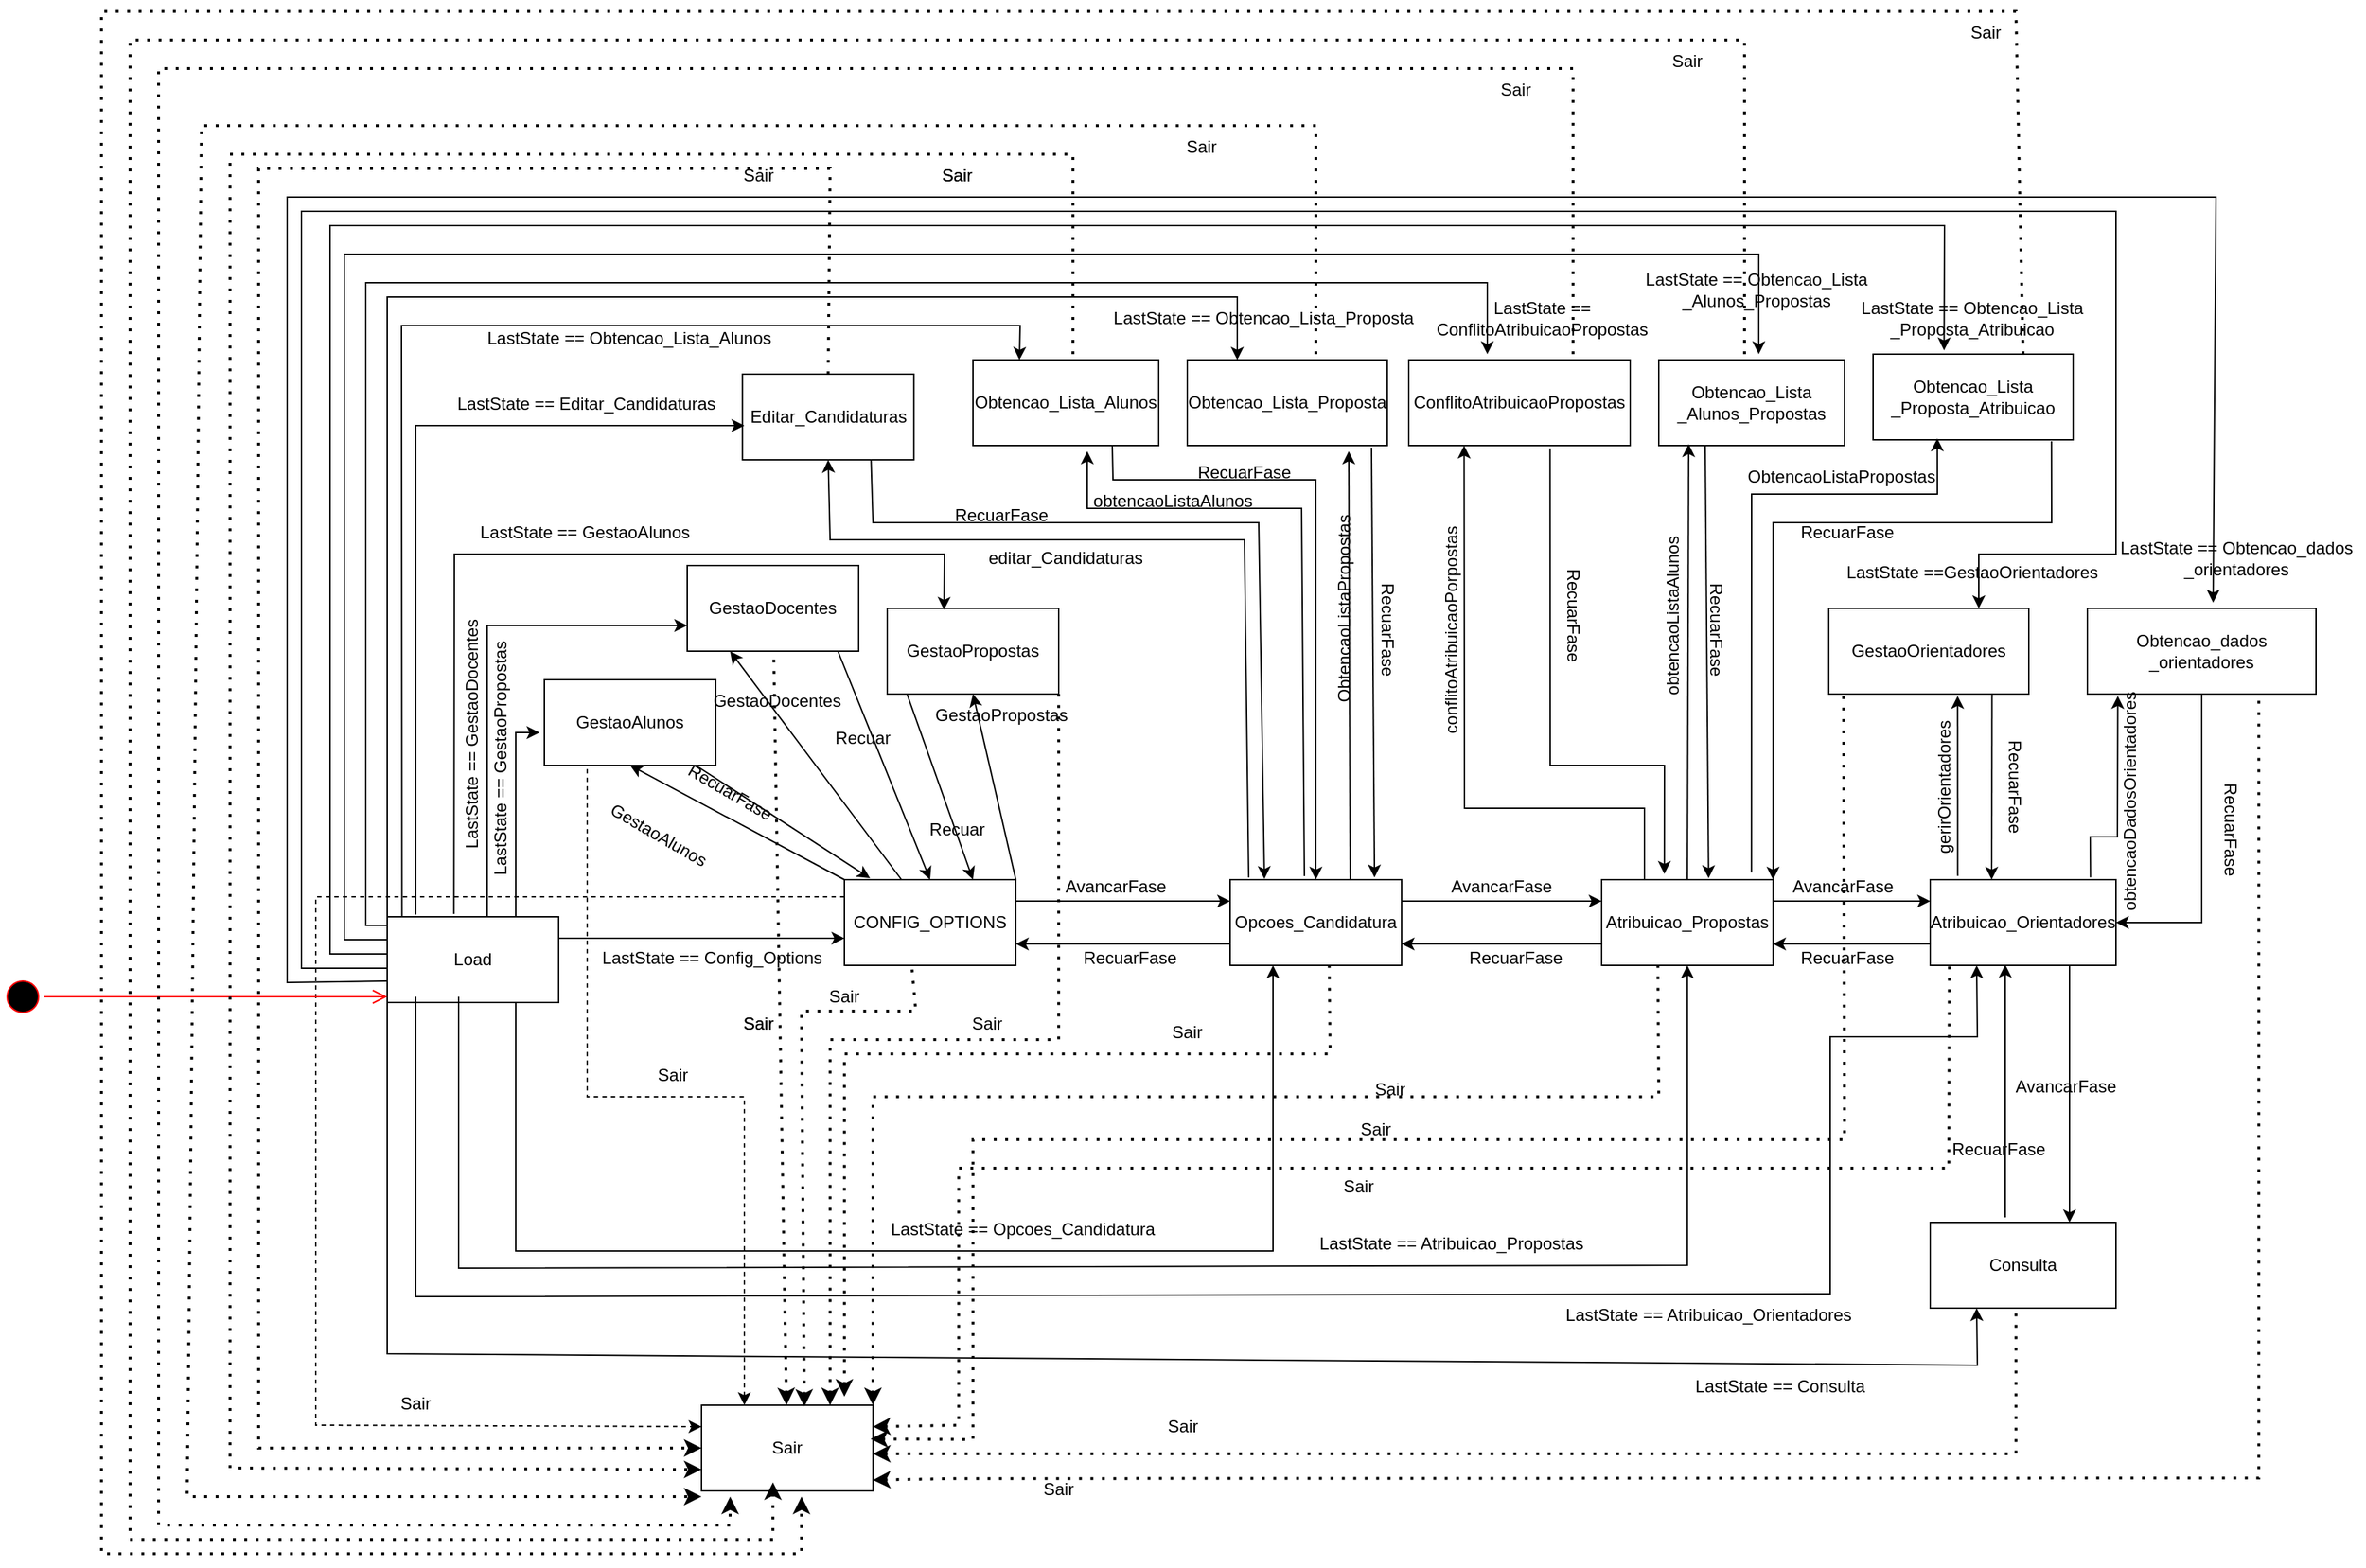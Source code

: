 <mxfile version="17.4.5" type="device"><diagram id="H7d5fkS7eLQLx4PrEdNN" name="Page-1"><mxGraphModel dx="1426" dy="1928" grid="1" gridSize="10" guides="1" tooltips="1" connect="1" arrows="1" fold="1" page="1" pageScale="1" pageWidth="1654" pageHeight="1169" math="0" shadow="0"><root><mxCell id="0"/><mxCell id="1" parent="0"/><mxCell id="8FzRsT2WCrdrNojpv-40-1" value="Load" style="rounded=0;whiteSpace=wrap;html=1;" parent="1" vertex="1"><mxGeometry x="270" y="564" width="120" height="60" as="geometry"/></mxCell><mxCell id="8FzRsT2WCrdrNojpv-40-2" value="CONFIG_OPTIONS" style="rounded=0;whiteSpace=wrap;html=1;" parent="1" vertex="1"><mxGeometry x="590" y="538" width="120" height="60" as="geometry"/></mxCell><mxCell id="8FzRsT2WCrdrNojpv-40-3" value="GestaoAlunos" style="rounded=0;whiteSpace=wrap;html=1;" parent="1" vertex="1"><mxGeometry x="380" y="398" width="120" height="60" as="geometry"/></mxCell><mxCell id="8FzRsT2WCrdrNojpv-40-4" value="GestaoDocentes" style="rounded=0;whiteSpace=wrap;html=1;" parent="1" vertex="1"><mxGeometry x="480" y="318" width="120" height="60" as="geometry"/></mxCell><mxCell id="8FzRsT2WCrdrNojpv-40-5" value="GestaoPropostas" style="rounded=0;whiteSpace=wrap;html=1;" parent="1" vertex="1"><mxGeometry x="620" y="348" width="120" height="60" as="geometry"/></mxCell><mxCell id="8FzRsT2WCrdrNojpv-40-6" value="" style="endArrow=classic;html=1;rounded=0;entryX=0.5;entryY=1;entryDx=0;entryDy=0;exitX=0;exitY=0;exitDx=0;exitDy=0;" parent="1" source="8FzRsT2WCrdrNojpv-40-2" target="8FzRsT2WCrdrNojpv-40-3" edge="1"><mxGeometry width="50" height="50" relative="1" as="geometry"><mxPoint x="770" y="508" as="sourcePoint"/><mxPoint x="820" y="458" as="targetPoint"/></mxGeometry></mxCell><mxCell id="8FzRsT2WCrdrNojpv-40-7" value="" style="endArrow=classic;html=1;rounded=0;exitX=0.333;exitY=0;exitDx=0;exitDy=0;entryX=0.25;entryY=1;entryDx=0;entryDy=0;exitPerimeter=0;" parent="1" source="8FzRsT2WCrdrNojpv-40-2" target="8FzRsT2WCrdrNojpv-40-4" edge="1"><mxGeometry width="50" height="50" relative="1" as="geometry"><mxPoint x="600" y="528" as="sourcePoint"/><mxPoint x="460" y="428" as="targetPoint"/></mxGeometry></mxCell><mxCell id="8FzRsT2WCrdrNojpv-40-8" value="" style="endArrow=classic;html=1;rounded=0;exitX=1;exitY=0;exitDx=0;exitDy=0;entryX=0.5;entryY=1;entryDx=0;entryDy=0;" parent="1" source="8FzRsT2WCrdrNojpv-40-2" target="8FzRsT2WCrdrNojpv-40-5" edge="1"><mxGeometry width="50" height="50" relative="1" as="geometry"><mxPoint x="639.96" y="528" as="sourcePoint"/><mxPoint x="640" y="428" as="targetPoint"/></mxGeometry></mxCell><mxCell id="8FzRsT2WCrdrNojpv-40-9" value="" style="endArrow=classic;html=1;rounded=0;entryX=0.75;entryY=0;entryDx=0;entryDy=0;exitX=0.117;exitY=1.008;exitDx=0;exitDy=0;exitPerimeter=0;" parent="1" source="8FzRsT2WCrdrNojpv-40-5" target="8FzRsT2WCrdrNojpv-40-2" edge="1"><mxGeometry width="50" height="50" relative="1" as="geometry"><mxPoint x="770" y="508" as="sourcePoint"/><mxPoint x="820" y="458" as="targetPoint"/></mxGeometry></mxCell><mxCell id="8FzRsT2WCrdrNojpv-40-10" value="" style="endArrow=classic;html=1;rounded=0;entryX=0.5;entryY=0;entryDx=0;entryDy=0;exitX=0.879;exitY=1;exitDx=0;exitDy=0;exitPerimeter=0;startArrow=none;" parent="1" source="8FzRsT2WCrdrNojpv-40-4" target="8FzRsT2WCrdrNojpv-40-2" edge="1"><mxGeometry width="50" height="50" relative="1" as="geometry"><mxPoint x="760" y="428" as="sourcePoint"/><mxPoint x="690" y="528" as="targetPoint"/></mxGeometry></mxCell><mxCell id="8FzRsT2WCrdrNojpv-40-11" value="" style="endArrow=classic;html=1;rounded=0;entryX=0.15;entryY=-0.017;entryDx=0;entryDy=0;exitX=0.883;exitY=1;exitDx=0;exitDy=0;exitPerimeter=0;entryPerimeter=0;" parent="1" source="8FzRsT2WCrdrNojpv-40-3" target="8FzRsT2WCrdrNojpv-40-2" edge="1"><mxGeometry width="50" height="50" relative="1" as="geometry"><mxPoint x="770" y="438" as="sourcePoint"/><mxPoint x="700" y="538" as="targetPoint"/></mxGeometry></mxCell><mxCell id="8FzRsT2WCrdrNojpv-40-12" value="GestaoAlunos" style="text;html=1;strokeColor=none;fillColor=none;align=center;verticalAlign=middle;whiteSpace=wrap;rounded=0;rotation=30;" parent="1" vertex="1"><mxGeometry x="430" y="492" width="60" height="30" as="geometry"/></mxCell><mxCell id="8FzRsT2WCrdrNojpv-40-13" value="RecuarFase" style="text;html=1;strokeColor=none;fillColor=none;align=center;verticalAlign=middle;whiteSpace=wrap;rounded=0;rotation=30;" parent="1" vertex="1"><mxGeometry x="480" y="462" width="60" height="30" as="geometry"/></mxCell><mxCell id="8FzRsT2WCrdrNojpv-40-16" value="Recuar" style="text;html=1;strokeColor=none;fillColor=none;align=center;verticalAlign=middle;whiteSpace=wrap;rounded=0;rotation=0;" parent="1" vertex="1"><mxGeometry x="638.66" y="488" width="60" height="30" as="geometry"/></mxCell><mxCell id="8FzRsT2WCrdrNojpv-40-17" value="GestaoDocentes" style="text;html=1;strokeColor=none;fillColor=none;align=center;verticalAlign=middle;whiteSpace=wrap;rounded=0;rotation=0;" parent="1" vertex="1"><mxGeometry x="512.66" y="398" width="60" height="30" as="geometry"/></mxCell><mxCell id="8FzRsT2WCrdrNojpv-40-19" value="GestaoPropostas" style="text;html=1;strokeColor=none;fillColor=none;align=center;verticalAlign=middle;whiteSpace=wrap;rounded=0;rotation=0;" parent="1" vertex="1"><mxGeometry x="670" y="408" width="60" height="30" as="geometry"/></mxCell><mxCell id="8FzRsT2WCrdrNojpv-40-20" value="" style="endArrow=classic;html=1;rounded=0;exitX=1;exitY=0.25;exitDx=0;exitDy=0;" parent="1" source="8FzRsT2WCrdrNojpv-40-1" edge="1"><mxGeometry width="50" height="50" relative="1" as="geometry"><mxPoint x="670" y="658" as="sourcePoint"/><mxPoint x="590" y="579" as="targetPoint"/></mxGeometry></mxCell><mxCell id="8FzRsT2WCrdrNojpv-40-21" value="LastState == Config_Options" style="text;html=1;strokeColor=none;fillColor=none;align=center;verticalAlign=middle;whiteSpace=wrap;rounded=0;rotation=0;" parent="1" vertex="1"><mxGeometry x="419.33" y="578" width="157.32" height="30" as="geometry"/></mxCell><mxCell id="8FzRsT2WCrdrNojpv-40-23" value="Opcoes_Candidatura" style="rounded=0;whiteSpace=wrap;html=1;" parent="1" vertex="1"><mxGeometry x="860" y="538" width="120" height="60" as="geometry"/></mxCell><mxCell id="8FzRsT2WCrdrNojpv-40-24" value="Sair" style="rounded=0;whiteSpace=wrap;html=1;" parent="1" vertex="1"><mxGeometry x="490" y="906" width="120" height="60" as="geometry"/></mxCell><mxCell id="8FzRsT2WCrdrNojpv-40-25" value="" style="endArrow=classic;html=1;rounded=0;entryX=0;entryY=0.25;entryDx=0;entryDy=0;dashed=1;" parent="1" target="8FzRsT2WCrdrNojpv-40-24" edge="1"><mxGeometry width="50" height="50" relative="1" as="geometry"><mxPoint x="590" y="550" as="sourcePoint"/><mxPoint x="670" y="588" as="targetPoint"/><Array as="points"><mxPoint x="220" y="550"/><mxPoint x="220" y="920"/></Array></mxGeometry></mxCell><mxCell id="8FzRsT2WCrdrNojpv-40-26" value="Sair" style="text;html=1;strokeColor=none;fillColor=none;align=center;verticalAlign=middle;whiteSpace=wrap;rounded=0;" parent="1" vertex="1"><mxGeometry x="260.0" y="890" width="60" height="30" as="geometry"/></mxCell><mxCell id="8FzRsT2WCrdrNojpv-40-28" value="" style="endArrow=classic;html=1;rounded=0;entryX=0;entryY=0.25;entryDx=0;entryDy=0;exitX=1;exitY=0.25;exitDx=0;exitDy=0;" parent="1" source="8FzRsT2WCrdrNojpv-40-2" target="8FzRsT2WCrdrNojpv-40-23" edge="1"><mxGeometry width="50" height="50" relative="1" as="geometry"><mxPoint x="620" y="638" as="sourcePoint"/><mxPoint x="670" y="588" as="targetPoint"/></mxGeometry></mxCell><mxCell id="8FzRsT2WCrdrNojpv-40-29" value="" style="endArrow=classic;html=1;rounded=0;entryX=1;entryY=0.75;entryDx=0;entryDy=0;exitX=0;exitY=0.75;exitDx=0;exitDy=0;" parent="1" source="8FzRsT2WCrdrNojpv-40-23" target="8FzRsT2WCrdrNojpv-40-2" edge="1"><mxGeometry width="50" height="50" relative="1" as="geometry"><mxPoint x="620" y="638" as="sourcePoint"/><mxPoint x="670" y="588" as="targetPoint"/></mxGeometry></mxCell><mxCell id="8FzRsT2WCrdrNojpv-40-30" value="AvancarFase" style="text;html=1;strokeColor=none;fillColor=none;align=center;verticalAlign=middle;whiteSpace=wrap;rounded=0;" parent="1" vertex="1"><mxGeometry x="750" y="528" width="60" height="30" as="geometry"/></mxCell><mxCell id="8FzRsT2WCrdrNojpv-40-31" value="RecuarFase" style="text;html=1;strokeColor=none;fillColor=none;align=center;verticalAlign=middle;whiteSpace=wrap;rounded=0;" parent="1" vertex="1"><mxGeometry x="760" y="578" width="60" height="30" as="geometry"/></mxCell><mxCell id="8FzRsT2WCrdrNojpv-40-32" value="Atribuicao_Propostas" style="rounded=0;whiteSpace=wrap;html=1;" parent="1" vertex="1"><mxGeometry x="1120" y="538" width="120" height="60" as="geometry"/></mxCell><mxCell id="8FzRsT2WCrdrNojpv-40-33" value="" style="endArrow=classic;html=1;rounded=0;entryX=0;entryY=0.25;entryDx=0;entryDy=0;exitX=1;exitY=0.25;exitDx=0;exitDy=0;" parent="1" target="8FzRsT2WCrdrNojpv-40-32" edge="1"><mxGeometry width="50" height="50" relative="1" as="geometry"><mxPoint x="980" y="553" as="sourcePoint"/><mxPoint x="1130" y="553" as="targetPoint"/></mxGeometry></mxCell><mxCell id="8FzRsT2WCrdrNojpv-40-34" value="" style="endArrow=classic;html=1;rounded=0;entryX=1;entryY=0.75;entryDx=0;entryDy=0;" parent="1" edge="1"><mxGeometry width="50" height="50" relative="1" as="geometry"><mxPoint x="1120" y="583" as="sourcePoint"/><mxPoint x="980" y="583" as="targetPoint"/></mxGeometry></mxCell><mxCell id="8FzRsT2WCrdrNojpv-40-35" value="AvancarFase" style="text;html=1;strokeColor=none;fillColor=none;align=center;verticalAlign=middle;whiteSpace=wrap;rounded=0;" parent="1" vertex="1"><mxGeometry x="1020" y="528" width="60" height="30" as="geometry"/></mxCell><mxCell id="8FzRsT2WCrdrNojpv-40-36" value="RecuarFase" style="text;html=1;strokeColor=none;fillColor=none;align=center;verticalAlign=middle;whiteSpace=wrap;rounded=0;" parent="1" vertex="1"><mxGeometry x="1030" y="578" width="60" height="30" as="geometry"/></mxCell><mxCell id="8FzRsT2WCrdrNojpv-40-37" value="Atribuicao_Orientadores" style="rounded=0;whiteSpace=wrap;html=1;" parent="1" vertex="1"><mxGeometry x="1350" y="538" width="130" height="60" as="geometry"/></mxCell><mxCell id="8FzRsT2WCrdrNojpv-40-38" value="" style="endArrow=classic;html=1;rounded=0;exitX=1;exitY=0.25;exitDx=0;exitDy=0;" parent="1" edge="1"><mxGeometry width="50" height="50" relative="1" as="geometry"><mxPoint x="1240" y="553" as="sourcePoint"/><mxPoint x="1350" y="553" as="targetPoint"/></mxGeometry></mxCell><mxCell id="8FzRsT2WCrdrNojpv-40-39" value="" style="endArrow=classic;html=1;rounded=0;entryX=1;entryY=0.75;entryDx=0;entryDy=0;" parent="1" edge="1"><mxGeometry width="50" height="50" relative="1" as="geometry"><mxPoint x="1350" y="583" as="sourcePoint"/><mxPoint x="1240" y="583" as="targetPoint"/></mxGeometry></mxCell><mxCell id="8FzRsT2WCrdrNojpv-40-40" value="AvancarFase" style="text;html=1;strokeColor=none;fillColor=none;align=center;verticalAlign=middle;whiteSpace=wrap;rounded=0;" parent="1" vertex="1"><mxGeometry x="1259" y="528" width="60" height="30" as="geometry"/></mxCell><mxCell id="8FzRsT2WCrdrNojpv-40-41" value="RecuarFase" style="text;html=1;strokeColor=none;fillColor=none;align=center;verticalAlign=middle;whiteSpace=wrap;rounded=0;" parent="1" vertex="1"><mxGeometry x="1262" y="578" width="60" height="30" as="geometry"/></mxCell><mxCell id="8FzRsT2WCrdrNojpv-40-42" value="Consulta" style="rounded=0;whiteSpace=wrap;html=1;" parent="1" vertex="1"><mxGeometry x="1350" y="778" width="130" height="60" as="geometry"/></mxCell><mxCell id="8FzRsT2WCrdrNojpv-40-43" value="" style="endArrow=classic;html=1;rounded=0;exitX=0.404;exitY=-0.058;exitDx=0;exitDy=0;entryX=0.404;entryY=0.992;entryDx=0;entryDy=0;entryPerimeter=0;exitPerimeter=0;" parent="1" source="8FzRsT2WCrdrNojpv-40-42" target="8FzRsT2WCrdrNojpv-40-37" edge="1"><mxGeometry width="50" height="50" relative="1" as="geometry"><mxPoint x="1350" y="648" as="sourcePoint"/><mxPoint x="1460" y="648" as="targetPoint"/></mxGeometry></mxCell><mxCell id="8FzRsT2WCrdrNojpv-40-44" value="" style="endArrow=classic;html=1;rounded=0;entryX=0.75;entryY=0;entryDx=0;entryDy=0;exitX=0.75;exitY=1;exitDx=0;exitDy=0;" parent="1" source="8FzRsT2WCrdrNojpv-40-37" target="8FzRsT2WCrdrNojpv-40-42" edge="1"><mxGeometry width="50" height="50" relative="1" as="geometry"><mxPoint x="1470" y="648" as="sourcePoint"/><mxPoint x="1360" y="648" as="targetPoint"/></mxGeometry></mxCell><mxCell id="8FzRsT2WCrdrNojpv-40-45" value="AvancarFase" style="text;html=1;strokeColor=none;fillColor=none;align=center;verticalAlign=middle;whiteSpace=wrap;rounded=0;" parent="1" vertex="1"><mxGeometry x="1415" y="668" width="60" height="30" as="geometry"/></mxCell><mxCell id="8FzRsT2WCrdrNojpv-40-46" value="RecuarFase" style="text;html=1;strokeColor=none;fillColor=none;align=center;verticalAlign=middle;whiteSpace=wrap;rounded=0;" parent="1" vertex="1"><mxGeometry x="1368" y="712" width="60" height="30" as="geometry"/></mxCell><mxCell id="8FzRsT2WCrdrNojpv-40-48" value="" style="endArrow=classic;html=1;rounded=0;entryX=0.25;entryY=1;entryDx=0;entryDy=0;exitX=0.75;exitY=1;exitDx=0;exitDy=0;" parent="1" source="8FzRsT2WCrdrNojpv-40-1" target="8FzRsT2WCrdrNojpv-40-23" edge="1"><mxGeometry width="50" height="50" relative="1" as="geometry"><mxPoint x="470" y="708" as="sourcePoint"/><mxPoint x="850" y="608" as="targetPoint"/><Array as="points"><mxPoint x="360" y="798"/><mxPoint x="890" y="798"/></Array></mxGeometry></mxCell><mxCell id="8FzRsT2WCrdrNojpv-40-49" value="" style="endArrow=classic;html=1;rounded=0;entryX=0.5;entryY=1;entryDx=0;entryDy=0;" parent="1" target="8FzRsT2WCrdrNojpv-40-32" edge="1"><mxGeometry width="50" height="50" relative="1" as="geometry"><mxPoint x="320" y="620" as="sourcePoint"/><mxPoint x="900" y="608" as="targetPoint"/><Array as="points"><mxPoint x="320" y="810"/><mxPoint x="1180" y="808"/></Array></mxGeometry></mxCell><mxCell id="8FzRsT2WCrdrNojpv-40-50" value="" style="endArrow=classic;html=1;rounded=0;entryX=0.25;entryY=1;entryDx=0;entryDy=0;" parent="1" target="8FzRsT2WCrdrNojpv-40-37" edge="1"><mxGeometry width="50" height="50" relative="1" as="geometry"><mxPoint x="290" y="620" as="sourcePoint"/><mxPoint x="1165.48" y="598" as="targetPoint"/><Array as="points"><mxPoint x="290" y="830"/><mxPoint x="1280" y="828"/><mxPoint x="1280" y="648"/><mxPoint x="1383" y="648"/></Array></mxGeometry></mxCell><mxCell id="8FzRsT2WCrdrNojpv-40-51" value="" style="endArrow=classic;html=1;rounded=0;exitX=0;exitY=1;exitDx=0;exitDy=0;entryX=0.25;entryY=1;entryDx=0;entryDy=0;" parent="1" source="8FzRsT2WCrdrNojpv-40-1" target="8FzRsT2WCrdrNojpv-40-42" edge="1"><mxGeometry width="50" height="50" relative="1" as="geometry"><mxPoint x="421.34" y="709.98" as="sourcePoint"/><mxPoint x="1146.82" y="598" as="targetPoint"/><Array as="points"><mxPoint x="270" y="870"/><mxPoint x="1383" y="878"/></Array></mxGeometry></mxCell><mxCell id="8FzRsT2WCrdrNojpv-40-52" value="LastState == Opcoes_Candidatura" style="text;html=1;strokeColor=none;fillColor=none;align=center;verticalAlign=middle;whiteSpace=wrap;rounded=0;" parent="1" vertex="1"><mxGeometry x="620" y="768" width="190" height="30" as="geometry"/></mxCell><mxCell id="8FzRsT2WCrdrNojpv-40-53" value="LastState == Atribuicao_Propostas" style="text;html=1;strokeColor=none;fillColor=none;align=center;verticalAlign=middle;whiteSpace=wrap;rounded=0;" parent="1" vertex="1"><mxGeometry x="920" y="778" width="190" height="30" as="geometry"/></mxCell><mxCell id="8FzRsT2WCrdrNojpv-40-54" value="LastState == Atribuicao_Orientadores" style="text;html=1;strokeColor=none;fillColor=none;align=center;verticalAlign=middle;whiteSpace=wrap;rounded=0;" parent="1" vertex="1"><mxGeometry x="1090" y="828" width="210" height="30" as="geometry"/></mxCell><mxCell id="8FzRsT2WCrdrNojpv-40-55" value="LastState == Consulta" style="text;html=1;strokeColor=none;fillColor=none;align=center;verticalAlign=middle;whiteSpace=wrap;rounded=0;" parent="1" vertex="1"><mxGeometry x="1140" y="878" width="210" height="30" as="geometry"/></mxCell><mxCell id="8FzRsT2WCrdrNojpv-40-14" value="Recuar" style="text;html=1;strokeColor=none;fillColor=none;align=center;verticalAlign=middle;whiteSpace=wrap;rounded=0;rotation=0;" parent="1" vertex="1"><mxGeometry x="572.66" y="424" width="60" height="30" as="geometry"/></mxCell><mxCell id="8FzRsT2WCrdrNojpv-40-59" value="Editar_Candidaturas" style="rounded=0;whiteSpace=wrap;html=1;" parent="1" vertex="1"><mxGeometry x="518.66" y="184" width="120" height="60" as="geometry"/></mxCell><mxCell id="8FzRsT2WCrdrNojpv-40-60" value="Obtencao_Lista_Alunos" style="rounded=0;whiteSpace=wrap;html=1;" parent="1" vertex="1"><mxGeometry x="680" y="174" width="130" height="60" as="geometry"/></mxCell><mxCell id="8FzRsT2WCrdrNojpv-40-61" value="Obtencao_Lista_Proposta" style="rounded=0;whiteSpace=wrap;html=1;" parent="1" vertex="1"><mxGeometry x="830" y="174" width="140" height="60" as="geometry"/></mxCell><mxCell id="8FzRsT2WCrdrNojpv-40-62" value="" style="endArrow=classic;html=1;rounded=0;entryX=0.5;entryY=1;entryDx=0;entryDy=0;exitX=0.108;exitY=-0.025;exitDx=0;exitDy=0;exitPerimeter=0;" parent="1" source="8FzRsT2WCrdrNojpv-40-23" target="8FzRsT2WCrdrNojpv-40-59" edge="1"><mxGeometry width="50" height="50" relative="1" as="geometry"><mxPoint x="720" y="563" as="sourcePoint"/><mxPoint x="870" y="563" as="targetPoint"/><Array as="points"><mxPoint x="870" y="300"/><mxPoint x="580" y="300"/></Array></mxGeometry></mxCell><mxCell id="8FzRsT2WCrdrNojpv-40-64" value="editar_Candidaturas" style="text;html=1;strokeColor=none;fillColor=none;align=center;verticalAlign=middle;whiteSpace=wrap;rounded=0;" parent="1" vertex="1"><mxGeometry x="715" y="298" width="60" height="30" as="geometry"/></mxCell><mxCell id="8FzRsT2WCrdrNojpv-40-65" value="" style="endArrow=classic;html=1;rounded=0;exitX=0.433;exitY=-0.042;exitDx=0;exitDy=0;exitPerimeter=0;" parent="1" source="8FzRsT2WCrdrNojpv-40-23" edge="1"><mxGeometry width="50" height="50" relative="1" as="geometry"><mxPoint x="882.96" y="546.5" as="sourcePoint"/><mxPoint x="760" y="238" as="targetPoint"/><Array as="points"><mxPoint x="910" y="278"/><mxPoint x="760" y="278"/></Array></mxGeometry></mxCell><mxCell id="8FzRsT2WCrdrNojpv-40-66" value="obtencaoListaAlunos" style="text;html=1;strokeColor=none;fillColor=none;align=center;verticalAlign=middle;whiteSpace=wrap;rounded=0;" parent="1" vertex="1"><mxGeometry x="790" y="258" width="60" height="30" as="geometry"/></mxCell><mxCell id="8FzRsT2WCrdrNojpv-40-68" value="" style="endArrow=classic;html=1;rounded=0;exitX=0.7;exitY=-0.008;exitDx=0;exitDy=0;exitPerimeter=0;" parent="1" source="8FzRsT2WCrdrNojpv-40-23" edge="1"><mxGeometry width="50" height="50" relative="1" as="geometry"><mxPoint x="950" y="538" as="sourcePoint"/><mxPoint x="943" y="238" as="targetPoint"/></mxGeometry></mxCell><mxCell id="8FzRsT2WCrdrNojpv-40-69" value="" style="endArrow=classic;html=1;rounded=0;entryX=0.842;entryY=-0.025;entryDx=0;entryDy=0;exitX=0.921;exitY=1.025;exitDx=0;exitDy=0;entryPerimeter=0;exitPerimeter=0;" parent="1" source="8FzRsT2WCrdrNojpv-40-61" target="8FzRsT2WCrdrNojpv-40-23" edge="1"><mxGeometry width="50" height="50" relative="1" as="geometry"><mxPoint x="954" y="547.52" as="sourcePoint"/><mxPoint x="952.98" y="219.5" as="targetPoint"/></mxGeometry></mxCell><mxCell id="8FzRsT2WCrdrNojpv-40-70" value="" style="endArrow=classic;html=1;rounded=0;entryX=0.5;entryY=0;entryDx=0;entryDy=0;exitX=0.75;exitY=1;exitDx=0;exitDy=0;" parent="1" source="8FzRsT2WCrdrNojpv-40-60" target="8FzRsT2WCrdrNojpv-40-23" edge="1"><mxGeometry width="50" height="50" relative="1" as="geometry"><mxPoint x="968.94" y="219.5" as="sourcePoint"/><mxPoint x="971.04" y="546.5" as="targetPoint"/><Array as="points"><mxPoint x="778" y="258"/><mxPoint x="920" y="258"/></Array></mxGeometry></mxCell><mxCell id="8FzRsT2WCrdrNojpv-40-71" value="" style="endArrow=classic;html=1;rounded=0;entryX=0.2;entryY=-0.008;entryDx=0;entryDy=0;exitX=0.75;exitY=1;exitDx=0;exitDy=0;entryPerimeter=0;" parent="1" source="8FzRsT2WCrdrNojpv-40-59" target="8FzRsT2WCrdrNojpv-40-23" edge="1"><mxGeometry width="50" height="50" relative="1" as="geometry"><mxPoint x="787.5" y="218" as="sourcePoint"/><mxPoint x="930" y="548" as="targetPoint"/><Array as="points"><mxPoint x="610" y="288"/><mxPoint x="880" y="288"/></Array></mxGeometry></mxCell><mxCell id="8FzRsT2WCrdrNojpv-40-72" value="RecuarFase" style="text;html=1;strokeColor=none;fillColor=none;align=center;verticalAlign=middle;whiteSpace=wrap;rounded=0;" parent="1" vertex="1"><mxGeometry x="670" y="268" width="60" height="30" as="geometry"/></mxCell><mxCell id="8FzRsT2WCrdrNojpv-40-73" value="RecuarFase" style="text;html=1;strokeColor=none;fillColor=none;align=center;verticalAlign=middle;whiteSpace=wrap;rounded=0;" parent="1" vertex="1"><mxGeometry x="840" y="238" width="60" height="30" as="geometry"/></mxCell><mxCell id="8FzRsT2WCrdrNojpv-40-74" value="RecuarFase" style="text;html=1;strokeColor=none;fillColor=none;align=center;verticalAlign=middle;whiteSpace=wrap;rounded=0;rotation=90;" parent="1" vertex="1"><mxGeometry x="940" y="348" width="60" height="30" as="geometry"/></mxCell><mxCell id="8FzRsT2WCrdrNojpv-40-75" value="ObtencaoListaPropostas" style="text;html=1;strokeColor=none;fillColor=none;align=center;verticalAlign=middle;whiteSpace=wrap;rounded=0;rotation=-90;" parent="1" vertex="1"><mxGeometry x="910" y="333" width="60" height="30" as="geometry"/></mxCell><mxCell id="8FzRsT2WCrdrNojpv-40-76" value="Obtencao_Lista&lt;br&gt;_Alunos_Propostas" style="rounded=0;whiteSpace=wrap;html=1;" parent="1" vertex="1"><mxGeometry x="1160" y="174" width="130" height="60" as="geometry"/></mxCell><mxCell id="8FzRsT2WCrdrNojpv-40-77" value="Obtencao_Lista&lt;br&gt;_Proposta_Atribuicao" style="rounded=0;whiteSpace=wrap;html=1;" parent="1" vertex="1"><mxGeometry x="1310" y="170" width="140" height="60" as="geometry"/></mxCell><mxCell id="8FzRsT2WCrdrNojpv-40-78" value="ConflitoAtribuicaoPropostas" style="rounded=0;whiteSpace=wrap;html=1;" parent="1" vertex="1"><mxGeometry x="985" y="174" width="155" height="60" as="geometry"/></mxCell><mxCell id="8FzRsT2WCrdrNojpv-40-79" value="" style="endArrow=classic;html=1;rounded=0;entryX=0.25;entryY=1;entryDx=0;entryDy=0;exitX=0.25;exitY=0;exitDx=0;exitDy=0;" parent="1" source="8FzRsT2WCrdrNojpv-40-32" target="8FzRsT2WCrdrNojpv-40-78" edge="1"><mxGeometry width="50" height="50" relative="1" as="geometry"><mxPoint x="1240" y="318" as="sourcePoint"/><mxPoint x="1290" y="268" as="targetPoint"/><Array as="points"><mxPoint x="1150" y="488"/><mxPoint x="1024" y="488"/></Array></mxGeometry></mxCell><mxCell id="8FzRsT2WCrdrNojpv-40-80" value="" style="endArrow=classic;html=1;rounded=0;entryX=0.161;entryY=0.983;entryDx=0;entryDy=0;entryPerimeter=0;exitX=0.5;exitY=0;exitDx=0;exitDy=0;" parent="1" source="8FzRsT2WCrdrNojpv-40-32" target="8FzRsT2WCrdrNojpv-40-76" edge="1"><mxGeometry width="50" height="50" relative="1" as="geometry"><mxPoint x="1240" y="318" as="sourcePoint"/><mxPoint x="1290" y="268" as="targetPoint"/></mxGeometry></mxCell><mxCell id="8FzRsT2WCrdrNojpv-40-81" value="" style="endArrow=classic;html=1;rounded=0;entryX=0.321;entryY=0.983;entryDx=0;entryDy=0;entryPerimeter=0;exitX=0.874;exitY=-0.083;exitDx=0;exitDy=0;exitPerimeter=0;" parent="1" source="8FzRsT2WCrdrNojpv-40-32" target="8FzRsT2WCrdrNojpv-40-77" edge="1"><mxGeometry width="50" height="50" relative="1" as="geometry"><mxPoint x="1190" y="548" as="sourcePoint"/><mxPoint x="1190.93" y="216.98" as="targetPoint"/><Array as="points"><mxPoint x="1225" y="268"/><mxPoint x="1355" y="268"/></Array></mxGeometry></mxCell><mxCell id="8FzRsT2WCrdrNojpv-40-82" value="" style="endArrow=classic;html=1;rounded=0;entryX=0.624;entryY=-0.017;entryDx=0;entryDy=0;entryPerimeter=0;exitX=0.25;exitY=1;exitDx=0;exitDy=0;" parent="1" source="8FzRsT2WCrdrNojpv-40-76" target="8FzRsT2WCrdrNojpv-40-32" edge="1"><mxGeometry width="50" height="50" relative="1" as="geometry"><mxPoint x="1240" y="318" as="sourcePoint"/><mxPoint x="1290" y="268" as="targetPoint"/></mxGeometry></mxCell><mxCell id="8FzRsT2WCrdrNojpv-40-83" value="" style="endArrow=classic;html=1;rounded=0;entryX=1;entryY=0;entryDx=0;entryDy=0;exitX=0.892;exitY=1.017;exitDx=0;exitDy=0;exitPerimeter=0;" parent="1" source="8FzRsT2WCrdrNojpv-40-77" target="8FzRsT2WCrdrNojpv-40-32" edge="1"><mxGeometry width="50" height="50" relative="1" as="geometry"><mxPoint x="1240" y="318" as="sourcePoint"/><mxPoint x="1290" y="268" as="targetPoint"/><Array as="points"><mxPoint x="1435" y="288"/><mxPoint x="1240" y="288"/></Array></mxGeometry></mxCell><mxCell id="8FzRsT2WCrdrNojpv-40-84" value="RecuarFase" style="text;html=1;strokeColor=none;fillColor=none;align=center;verticalAlign=middle;whiteSpace=wrap;rounded=0;rotation=90;" parent="1" vertex="1"><mxGeometry x="1170" y="348" width="60" height="30" as="geometry"/></mxCell><mxCell id="8FzRsT2WCrdrNojpv-40-85" value="RecuarFase" style="text;html=1;strokeColor=none;fillColor=none;align=center;verticalAlign=middle;whiteSpace=wrap;rounded=0;rotation=0;" parent="1" vertex="1"><mxGeometry x="1262" y="280" width="60" height="30" as="geometry"/></mxCell><mxCell id="8FzRsT2WCrdrNojpv-40-87" value="ObtencaoListaPropostas" style="text;html=1;strokeColor=none;fillColor=none;align=center;verticalAlign=middle;whiteSpace=wrap;rounded=0;rotation=0;" parent="1" vertex="1"><mxGeometry x="1258" y="241" width="60" height="30" as="geometry"/></mxCell><mxCell id="8FzRsT2WCrdrNojpv-40-89" value="obtencaoListaAlunos" style="text;html=1;strokeColor=none;fillColor=none;align=center;verticalAlign=middle;whiteSpace=wrap;rounded=0;rotation=-90;" parent="1" vertex="1"><mxGeometry x="1140" y="338" width="60" height="30" as="geometry"/></mxCell><mxCell id="8FzRsT2WCrdrNojpv-40-90" value="" style="endArrow=classic;html=1;rounded=0;entryX=0.366;entryY=-0.067;entryDx=0;entryDy=0;entryPerimeter=0;exitX=0.638;exitY=1.033;exitDx=0;exitDy=0;exitPerimeter=0;" parent="1" source="8FzRsT2WCrdrNojpv-40-78" target="8FzRsT2WCrdrNojpv-40-32" edge="1"><mxGeometry width="50" height="50" relative="1" as="geometry"><mxPoint x="1240" y="318" as="sourcePoint"/><mxPoint x="1290" y="268" as="targetPoint"/><Array as="points"><mxPoint x="1084" y="458"/><mxPoint x="1164" y="458"/></Array></mxGeometry></mxCell><mxCell id="8FzRsT2WCrdrNojpv-40-91" value="RecuarFase" style="text;html=1;strokeColor=none;fillColor=none;align=center;verticalAlign=middle;whiteSpace=wrap;rounded=0;rotation=90;" parent="1" vertex="1"><mxGeometry x="1070" y="338" width="60" height="30" as="geometry"/></mxCell><mxCell id="8FzRsT2WCrdrNojpv-40-92" value="conflitoAtribuicaoPorpostas" style="text;html=1;strokeColor=none;fillColor=none;align=center;verticalAlign=middle;whiteSpace=wrap;rounded=0;rotation=-90;" parent="1" vertex="1"><mxGeometry x="985" y="348" width="60" height="30" as="geometry"/></mxCell><mxCell id="8FzRsT2WCrdrNojpv-40-93" value="" style="ellipse;html=1;shape=startState;fillColor=#000000;strokeColor=#ff0000;rotation=-180;" parent="1" vertex="1"><mxGeometry y="605" width="30" height="30" as="geometry"/></mxCell><mxCell id="8FzRsT2WCrdrNojpv-40-94" value="" style="edgeStyle=orthogonalEdgeStyle;html=1;verticalAlign=bottom;endArrow=open;endSize=8;strokeColor=#ff0000;rounded=0;" parent="1" source="8FzRsT2WCrdrNojpv-40-93" edge="1"><mxGeometry relative="1" as="geometry"><mxPoint x="270" y="620" as="targetPoint"/></mxGeometry></mxCell><mxCell id="8FzRsT2WCrdrNojpv-40-95" value="GestaoOrientadores" style="rounded=0;whiteSpace=wrap;html=1;" parent="1" vertex="1"><mxGeometry x="1279" y="348" width="140" height="60" as="geometry"/></mxCell><mxCell id="8FzRsT2WCrdrNojpv-40-96" value="Obtencao_dados&lt;br&gt;_orientadores" style="rounded=0;whiteSpace=wrap;html=1;" parent="1" vertex="1"><mxGeometry x="1460" y="348" width="160" height="60" as="geometry"/></mxCell><mxCell id="8FzRsT2WCrdrNojpv-40-97" value="" style="endArrow=classic;html=1;rounded=0;exitX=0.863;exitY=-0.028;exitDx=0;exitDy=0;exitPerimeter=0;entryX=0.133;entryY=1.022;entryDx=0;entryDy=0;entryPerimeter=0;" parent="1" source="8FzRsT2WCrdrNojpv-40-37" target="8FzRsT2WCrdrNojpv-40-96" edge="1"><mxGeometry width="50" height="50" relative="1" as="geometry"><mxPoint x="1410" y="458" as="sourcePoint"/><mxPoint x="1460" y="408" as="targetPoint"/><Array as="points"><mxPoint x="1462" y="508"/><mxPoint x="1481" y="508"/></Array></mxGeometry></mxCell><mxCell id="8FzRsT2WCrdrNojpv-40-99" value="" style="endArrow=classic;html=1;rounded=0;exitX=0.148;exitY=-0.044;exitDx=0;exitDy=0;exitPerimeter=0;entryX=0.644;entryY=1.022;entryDx=0;entryDy=0;entryPerimeter=0;" parent="1" source="8FzRsT2WCrdrNojpv-40-37" target="8FzRsT2WCrdrNojpv-40-95" edge="1"><mxGeometry width="50" height="50" relative="1" as="geometry"><mxPoint x="1410" y="458" as="sourcePoint"/><mxPoint x="1460" y="408" as="targetPoint"/></mxGeometry></mxCell><mxCell id="8FzRsT2WCrdrNojpv-40-100" value="" style="endArrow=classic;html=1;rounded=0;exitX=0.816;exitY=1.006;exitDx=0;exitDy=0;exitPerimeter=0;" parent="1" source="8FzRsT2WCrdrNojpv-40-95" edge="1"><mxGeometry width="50" height="50" relative="1" as="geometry"><mxPoint x="1400" y="408" as="sourcePoint"/><mxPoint x="1393" y="538" as="targetPoint"/></mxGeometry></mxCell><mxCell id="8FzRsT2WCrdrNojpv-40-101" value="" style="endArrow=classic;html=1;rounded=0;entryX=1;entryY=0.5;entryDx=0;entryDy=0;exitX=0.5;exitY=1;exitDx=0;exitDy=0;" parent="1" source="8FzRsT2WCrdrNojpv-40-96" target="8FzRsT2WCrdrNojpv-40-37" edge="1"><mxGeometry width="50" height="50" relative="1" as="geometry"><mxPoint x="1410" y="458" as="sourcePoint"/><mxPoint x="1460" y="408" as="targetPoint"/><Array as="points"><mxPoint x="1540" y="568"/></Array></mxGeometry></mxCell><mxCell id="8FzRsT2WCrdrNojpv-40-102" value="RecuarFase" style="text;html=1;strokeColor=none;fillColor=none;align=center;verticalAlign=middle;whiteSpace=wrap;rounded=0;rotation=90;" parent="1" vertex="1"><mxGeometry x="1530" y="488" width="60" height="30" as="geometry"/></mxCell><mxCell id="8FzRsT2WCrdrNojpv-40-103" value="obtencaoDadosOrientadores" style="text;html=1;strokeColor=none;fillColor=none;align=center;verticalAlign=middle;whiteSpace=wrap;rounded=0;rotation=-90;" parent="1" vertex="1"><mxGeometry x="1460" y="468" width="60" height="30" as="geometry"/></mxCell><mxCell id="8FzRsT2WCrdrNojpv-40-104" value="gerirOrientadores" style="text;html=1;strokeColor=none;fillColor=none;align=center;verticalAlign=middle;whiteSpace=wrap;rounded=0;rotation=-90;" parent="1" vertex="1"><mxGeometry x="1330" y="458" width="60" height="30" as="geometry"/></mxCell><mxCell id="8FzRsT2WCrdrNojpv-40-107" value="RecuarFase" style="text;html=1;strokeColor=none;fillColor=none;align=center;verticalAlign=middle;whiteSpace=wrap;rounded=0;rotation=90;" parent="1" vertex="1"><mxGeometry x="1379" y="458" width="60" height="30" as="geometry"/></mxCell><mxCell id="8FzRsT2WCrdrNojpv-40-109" value="" style="endArrow=none;html=1;rounded=0;entryX=0.75;entryY=0;entryDx=0;entryDy=0;exitX=-0.028;exitY=0.617;exitDx=0;exitDy=0;exitPerimeter=0;startArrow=classic;startFill=1;endFill=0;" parent="1" source="8FzRsT2WCrdrNojpv-40-3" target="8FzRsT2WCrdrNojpv-40-1" edge="1"><mxGeometry width="50" height="50" relative="1" as="geometry"><mxPoint x="580" y="730" as="sourcePoint"/><mxPoint x="630" y="680" as="targetPoint"/><Array as="points"><mxPoint x="360" y="435"/></Array></mxGeometry></mxCell><mxCell id="8FzRsT2WCrdrNojpv-40-110" value="" style="endArrow=none;html=1;rounded=0;entryX=0.75;entryY=0;entryDx=0;entryDy=0;endFill=0;startArrow=classic;startFill=1;" parent="1" edge="1"><mxGeometry width="50" height="50" relative="1" as="geometry"><mxPoint x="480" y="360" as="sourcePoint"/><mxPoint x="340" y="564" as="targetPoint"/><Array as="points"><mxPoint x="340" y="360"/></Array></mxGeometry></mxCell><mxCell id="8FzRsT2WCrdrNojpv-40-111" value="" style="endArrow=none;html=1;rounded=0;entryX=0.389;entryY=-0.033;entryDx=0;entryDy=0;entryPerimeter=0;exitX=0.331;exitY=0.017;exitDx=0;exitDy=0;exitPerimeter=0;endFill=0;startArrow=classic;startFill=1;" parent="1" source="8FzRsT2WCrdrNojpv-40-5" target="8FzRsT2WCrdrNojpv-40-1" edge="1"><mxGeometry width="50" height="50" relative="1" as="geometry"><mxPoint x="320" y="310" as="sourcePoint"/><mxPoint x="630" y="500" as="targetPoint"/><Array as="points"><mxPoint x="660" y="310"/><mxPoint x="317" y="310"/></Array></mxGeometry></mxCell><mxCell id="8FzRsT2WCrdrNojpv-40-113" value="LastState == GestaoAlunos" style="text;html=1;strokeColor=none;fillColor=none;align=center;verticalAlign=middle;whiteSpace=wrap;rounded=0;rotation=0;" parent="1" vertex="1"><mxGeometry x="330.0" y="280" width="157.32" height="30" as="geometry"/></mxCell><mxCell id="8FzRsT2WCrdrNojpv-40-114" value="LastState == GestaoDocentes" style="text;html=1;strokeColor=none;fillColor=none;align=center;verticalAlign=middle;whiteSpace=wrap;rounded=0;rotation=-90;" parent="1" vertex="1"><mxGeometry x="240.67" y="421.33" width="178.66" height="30" as="geometry"/></mxCell><mxCell id="8FzRsT2WCrdrNojpv-40-115" value="LastState == GestaoPropostas" style="text;html=1;strokeColor=none;fillColor=none;align=center;verticalAlign=middle;whiteSpace=wrap;rounded=0;rotation=-90;" parent="1" vertex="1"><mxGeometry x="260" y="438" width="178.66" height="30" as="geometry"/></mxCell><mxCell id="8FzRsT2WCrdrNojpv-40-116" value="" style="endArrow=none;html=1;rounded=0;entryX=0.389;entryY=-0.033;entryDx=0;entryDy=0;entryPerimeter=0;endFill=0;startArrow=classic;startFill=1;" parent="1" edge="1"><mxGeometry width="50" height="50" relative="1" as="geometry"><mxPoint x="520" y="220" as="sourcePoint"/><mxPoint x="290.0" y="562.34" as="targetPoint"/><Array as="points"><mxPoint x="470" y="220"/><mxPoint x="290" y="220"/></Array></mxGeometry></mxCell><mxCell id="8FzRsT2WCrdrNojpv-40-117" value="" style="endArrow=classic;html=1;rounded=0;exitX=0.086;exitY=0;exitDx=0;exitDy=0;entryX=0.25;entryY=0;entryDx=0;entryDy=0;exitPerimeter=0;" parent="1" source="8FzRsT2WCrdrNojpv-40-1" target="8FzRsT2WCrdrNojpv-40-60" edge="1"><mxGeometry width="50" height="50" relative="1" as="geometry"><mxPoint x="80" y="413" as="sourcePoint"/><mxPoint x="270" y="150" as="targetPoint"/><Array as="points"><mxPoint x="280" y="150"/><mxPoint x="713" y="150"/></Array></mxGeometry></mxCell><mxCell id="8FzRsT2WCrdrNojpv-40-119" value="LastState == Obtencao_Lista_Alunos" style="text;html=1;strokeColor=none;fillColor=none;align=center;verticalAlign=middle;whiteSpace=wrap;rounded=0;rotation=0;" parent="1" vertex="1"><mxGeometry x="331.34" y="144" width="217.32" height="30" as="geometry"/></mxCell><mxCell id="8FzRsT2WCrdrNojpv-40-120" value="" style="endArrow=classic;html=1;rounded=0;exitX=0;exitY=0.25;exitDx=0;exitDy=0;entryX=0.25;entryY=0;entryDx=0;entryDy=0;" parent="1" source="8FzRsT2WCrdrNojpv-40-1" target="8FzRsT2WCrdrNojpv-40-61" edge="1"><mxGeometry width="50" height="50" relative="1" as="geometry"><mxPoint x="290.32" y="574" as="sourcePoint"/><mxPoint x="722.5" y="184" as="targetPoint"/><Array as="points"><mxPoint x="270" y="130"/><mxPoint x="865" y="130"/></Array></mxGeometry></mxCell><mxCell id="8FzRsT2WCrdrNojpv-40-121" value="" style="endArrow=classic;html=1;rounded=0;" parent="1" edge="1"><mxGeometry width="50" height="50" relative="1" as="geometry"><mxPoint x="270" y="570" as="sourcePoint"/><mxPoint x="1040" y="170" as="targetPoint"/><Array as="points"><mxPoint x="255" y="570"/><mxPoint x="255" y="120"/><mxPoint x="1040" y="120"/></Array></mxGeometry></mxCell><mxCell id="8FzRsT2WCrdrNojpv-40-123" value="" style="endArrow=classic;html=1;rounded=0;entryX=0.355;entryY=-0.044;entryDx=0;entryDy=0;entryPerimeter=0;" parent="1" target="8FzRsT2WCrdrNojpv-40-77" edge="1"><mxGeometry width="50" height="50" relative="1" as="geometry"><mxPoint x="270" y="590" as="sourcePoint"/><mxPoint x="1088" y="154" as="targetPoint"/><Array as="points"><mxPoint x="230" y="590"/><mxPoint x="230" y="80"/><mxPoint x="1360" y="80"/></Array></mxGeometry></mxCell><mxCell id="8FzRsT2WCrdrNojpv-40-124" value="" style="endArrow=classic;html=1;rounded=0;" parent="1" edge="1"><mxGeometry width="50" height="50" relative="1" as="geometry"><mxPoint x="270" y="580" as="sourcePoint"/><mxPoint x="1230" y="170" as="targetPoint"/><Array as="points"><mxPoint x="240" y="580"/><mxPoint x="240" y="100"/><mxPoint x="1230" y="100"/></Array></mxGeometry></mxCell><mxCell id="8FzRsT2WCrdrNojpv-40-125" value="" style="endArrow=classic;html=1;rounded=0;entryX=0.75;entryY=0;entryDx=0;entryDy=0;exitX=0;exitY=0.6;exitDx=0;exitDy=0;exitPerimeter=0;" parent="1" source="8FzRsT2WCrdrNojpv-40-1" target="8FzRsT2WCrdrNojpv-40-95" edge="1"><mxGeometry width="50" height="50" relative="1" as="geometry"><mxPoint x="260" y="600" as="sourcePoint"/><mxPoint x="1369.7" y="177.36" as="targetPoint"/><Array as="points"><mxPoint x="210" y="600"/><mxPoint x="210" y="70"/><mxPoint x="1480" y="70"/><mxPoint x="1480" y="310"/><mxPoint x="1384" y="310"/></Array></mxGeometry></mxCell><mxCell id="8FzRsT2WCrdrNojpv-40-126" value="" style="endArrow=classic;html=1;rounded=0;exitX=0;exitY=0.75;exitDx=0;exitDy=0;entryX=0.55;entryY=-0.067;entryDx=0;entryDy=0;entryPerimeter=0;" parent="1" source="8FzRsT2WCrdrNojpv-40-1" target="8FzRsT2WCrdrNojpv-40-96" edge="1"><mxGeometry width="50" height="50" relative="1" as="geometry"><mxPoint x="240" y="370" as="sourcePoint"/><mxPoint x="930" y="60" as="targetPoint"/><Array as="points"><mxPoint x="200" y="610"/><mxPoint x="200" y="60"/><mxPoint x="1550" y="60"/></Array></mxGeometry></mxCell><mxCell id="8FzRsT2WCrdrNojpv-40-127" value="LastState == Editar_Candidaturas" style="text;html=1;strokeColor=none;fillColor=none;align=center;verticalAlign=middle;whiteSpace=wrap;rounded=0;rotation=0;" parent="1" vertex="1"><mxGeometry x="301.34" y="190" width="217.32" height="30" as="geometry"/></mxCell><mxCell id="8FzRsT2WCrdrNojpv-40-129" value="LastState == Obtencao_Lista_Proposta" style="text;html=1;strokeColor=none;fillColor=none;align=center;verticalAlign=middle;whiteSpace=wrap;rounded=0;rotation=0;" parent="1" vertex="1"><mxGeometry x="775" y="130" width="217.32" height="30" as="geometry"/></mxCell><mxCell id="8FzRsT2WCrdrNojpv-40-130" value="LastState == ConflitoAtribuicaoPropostas" style="text;html=1;strokeColor=none;fillColor=none;align=center;verticalAlign=middle;whiteSpace=wrap;rounded=0;rotation=0;" parent="1" vertex="1"><mxGeometry x="970.0" y="130" width="217.32" height="30" as="geometry"/></mxCell><mxCell id="8FzRsT2WCrdrNojpv-40-131" value="LastState == Obtencao_Lista&lt;br&gt;_Alunos_Propostas" style="text;html=1;strokeColor=none;fillColor=none;align=center;verticalAlign=middle;whiteSpace=wrap;rounded=0;rotation=0;" parent="1" vertex="1"><mxGeometry x="1120" y="110" width="217.32" height="30" as="geometry"/></mxCell><mxCell id="8FzRsT2WCrdrNojpv-40-132" value="LastState == Obtencao_Lista&lt;br&gt;_Proposta_Atribuicao" style="text;html=1;strokeColor=none;fillColor=none;align=center;verticalAlign=middle;whiteSpace=wrap;rounded=0;rotation=0;" parent="1" vertex="1"><mxGeometry x="1271.34" y="130" width="217.32" height="30" as="geometry"/></mxCell><mxCell id="8FzRsT2WCrdrNojpv-40-133" value="LastState == Obtencao_dados&lt;br&gt;_orientadores" style="text;html=1;strokeColor=none;fillColor=none;align=center;verticalAlign=middle;whiteSpace=wrap;rounded=0;rotation=0;" parent="1" vertex="1"><mxGeometry x="1475" y="298" width="179" height="30" as="geometry"/></mxCell><mxCell id="8FzRsT2WCrdrNojpv-40-134" value="LastState ==GestaoOrientadores" style="text;html=1;strokeColor=none;fillColor=none;align=center;verticalAlign=middle;whiteSpace=wrap;rounded=0;rotation=0;" parent="1" vertex="1"><mxGeometry x="1271.34" y="308" width="217.32" height="30" as="geometry"/></mxCell><mxCell id="uOVXQ_T2DEa1BZpukbMC-1" value="" style="endArrow=none;dashed=1;html=1;rounded=0;startArrow=classic;startFill=1;exitX=0.25;exitY=0;exitDx=0;exitDy=0;entryX=0.25;entryY=1;entryDx=0;entryDy=0;" edge="1" parent="1" source="8FzRsT2WCrdrNojpv-40-24" target="8FzRsT2WCrdrNojpv-40-3"><mxGeometry width="50" height="50" relative="1" as="geometry"><mxPoint x="570" y="470" as="sourcePoint"/><mxPoint x="620" y="420" as="targetPoint"/><Array as="points"><mxPoint x="520" y="690"/><mxPoint x="410" y="690"/></Array></mxGeometry></mxCell><mxCell id="uOVXQ_T2DEa1BZpukbMC-2" value="" style="endArrow=none;dashed=1;html=1;dashPattern=1 3;strokeWidth=2;rounded=0;startArrow=classic;startFill=1;" edge="1" parent="1" source="8FzRsT2WCrdrNojpv-40-24" target="8FzRsT2WCrdrNojpv-40-4"><mxGeometry width="50" height="50" relative="1" as="geometry"><mxPoint x="570" y="690" as="sourcePoint"/><mxPoint x="620" y="640" as="targetPoint"/></mxGeometry></mxCell><mxCell id="uOVXQ_T2DEa1BZpukbMC-3" value="" style="endArrow=none;dashed=1;html=1;dashPattern=1 3;strokeWidth=2;rounded=0;entryX=1;entryY=1;entryDx=0;entryDy=0;exitX=0.75;exitY=0;exitDx=0;exitDy=0;startArrow=classic;startFill=1;" edge="1" parent="1" source="8FzRsT2WCrdrNojpv-40-24" target="8FzRsT2WCrdrNojpv-40-5"><mxGeometry width="50" height="50" relative="1" as="geometry"><mxPoint x="740" y="680" as="sourcePoint"/><mxPoint x="620" y="640" as="targetPoint"/><Array as="points"><mxPoint x="580" y="650"/><mxPoint x="740" y="650"/></Array></mxGeometry></mxCell><mxCell id="uOVXQ_T2DEa1BZpukbMC-4" value="" style="endArrow=none;dashed=1;html=1;dashPattern=1 3;strokeWidth=2;rounded=0;entryX=0.392;entryY=0.983;entryDx=0;entryDy=0;entryPerimeter=0;exitX=0.6;exitY=0.017;exitDx=0;exitDy=0;exitPerimeter=0;startArrow=classic;startFill=1;" edge="1" parent="1" source="8FzRsT2WCrdrNojpv-40-24" target="8FzRsT2WCrdrNojpv-40-2"><mxGeometry width="50" height="50" relative="1" as="geometry"><mxPoint x="570" y="650" as="sourcePoint"/><mxPoint x="620" y="600" as="targetPoint"/><Array as="points"><mxPoint x="560" y="630"/><mxPoint x="640" y="630"/></Array></mxGeometry></mxCell><mxCell id="uOVXQ_T2DEa1BZpukbMC-5" value="" style="endArrow=none;dashed=1;html=1;dashPattern=1 3;strokeWidth=2;rounded=0;entryX=0.578;entryY=1.006;entryDx=0;entryDy=0;startArrow=classic;startFill=1;entryPerimeter=0;" edge="1" parent="1" target="8FzRsT2WCrdrNojpv-40-23"><mxGeometry width="50" height="50" relative="1" as="geometry"><mxPoint x="590" y="900" as="sourcePoint"/><mxPoint x="750" y="418" as="targetPoint"/><Array as="points"><mxPoint x="590" y="660"/><mxPoint x="930" y="660"/></Array></mxGeometry></mxCell><mxCell id="uOVXQ_T2DEa1BZpukbMC-6" value="" style="endArrow=none;dashed=1;html=1;dashPattern=1 3;strokeWidth=2;rounded=0;entryX=0.328;entryY=1.006;entryDx=0;entryDy=0;startArrow=classic;startFill=1;entryPerimeter=0;exitX=1;exitY=0;exitDx=0;exitDy=0;" edge="1" parent="1" source="8FzRsT2WCrdrNojpv-40-24" target="8FzRsT2WCrdrNojpv-40-32"><mxGeometry width="50" height="50" relative="1" as="geometry"><mxPoint x="610" y="900" as="sourcePoint"/><mxPoint x="949.36" y="605.0" as="targetPoint"/><Array as="points"><mxPoint x="610" y="690"/><mxPoint x="1160" y="690"/></Array></mxGeometry></mxCell><mxCell id="uOVXQ_T2DEa1BZpukbMC-7" value="" style="endArrow=none;dashed=1;html=1;dashPattern=1 3;strokeWidth=2;rounded=0;entryX=0.103;entryY=0.994;entryDx=0;entryDy=0;startArrow=classic;startFill=1;entryPerimeter=0;exitX=1;exitY=0.25;exitDx=0;exitDy=0;" edge="1" parent="1" source="8FzRsT2WCrdrNojpv-40-24" target="8FzRsT2WCrdrNojpv-40-37"><mxGeometry width="50" height="50" relative="1" as="geometry"><mxPoint x="670" y="931.64" as="sourcePoint"/><mxPoint x="1219.36" y="624.0" as="targetPoint"/><Array as="points"><mxPoint x="670" y="920"/><mxPoint x="670" y="740"/><mxPoint x="1363" y="740"/></Array></mxGeometry></mxCell><mxCell id="uOVXQ_T2DEa1BZpukbMC-8" value="" style="endArrow=none;dashed=1;html=1;dashPattern=1 3;strokeWidth=2;rounded=0;entryX=0.074;entryY=1.006;entryDx=0;entryDy=0;startArrow=classic;startFill=1;entryPerimeter=0;exitX=0.986;exitY=0.394;exitDx=0;exitDy=0;exitPerimeter=0;" edge="1" parent="1" source="8FzRsT2WCrdrNojpv-40-24" target="8FzRsT2WCrdrNojpv-40-95"><mxGeometry width="50" height="50" relative="1" as="geometry"><mxPoint x="620" y="931" as="sourcePoint"/><mxPoint x="1373.39" y="607.64" as="targetPoint"/><Array as="points"><mxPoint x="680" y="930"/><mxPoint x="680" y="720"/><mxPoint x="1290" y="720"/></Array></mxGeometry></mxCell><mxCell id="uOVXQ_T2DEa1BZpukbMC-9" value="" style="endArrow=none;dashed=1;html=1;dashPattern=1 3;strokeWidth=2;rounded=0;startArrow=classic;startFill=1;" edge="1" parent="1"><mxGeometry width="50" height="50" relative="1" as="geometry"><mxPoint x="610" y="940" as="sourcePoint"/><mxPoint x="1410" y="840" as="targetPoint"/><Array as="points"><mxPoint x="1410" y="940"/></Array></mxGeometry></mxCell><mxCell id="uOVXQ_T2DEa1BZpukbMC-10" value="" style="endArrow=none;dashed=1;html=1;dashPattern=1 3;strokeWidth=2;rounded=0;startArrow=classic;startFill=1;exitX=1;exitY=0.25;exitDx=0;exitDy=0;" edge="1" parent="1"><mxGeometry width="50" height="50" relative="1" as="geometry"><mxPoint x="610" y="958.36" as="sourcePoint"/><mxPoint x="1580" y="410" as="targetPoint"/><Array as="points"><mxPoint x="670" y="957.36"/><mxPoint x="1580" y="957"/><mxPoint x="1580" y="750"/></Array></mxGeometry></mxCell><mxCell id="uOVXQ_T2DEa1BZpukbMC-11" value="" style="endArrow=classic;dashed=1;html=1;dashPattern=1 3;strokeWidth=2;rounded=0;entryX=0;entryY=0.5;entryDx=0;entryDy=0;exitX=0.5;exitY=0;exitDx=0;exitDy=0;endFill=1;" edge="1" parent="1" source="8FzRsT2WCrdrNojpv-40-59" target="8FzRsT2WCrdrNojpv-40-24"><mxGeometry width="50" height="50" relative="1" as="geometry"><mxPoint x="360" y="1000" as="sourcePoint"/><mxPoint x="410" y="950" as="targetPoint"/><Array as="points"><mxPoint x="580" y="40"/><mxPoint x="180" y="40"/><mxPoint x="180" y="936"/></Array></mxGeometry></mxCell><mxCell id="uOVXQ_T2DEa1BZpukbMC-12" value="" style="endArrow=classic;dashed=1;html=1;dashPattern=1 3;strokeWidth=2;rounded=0;entryX=0;entryY=0.5;entryDx=0;entryDy=0;endFill=1;" edge="1" parent="1"><mxGeometry width="50" height="50" relative="1" as="geometry"><mxPoint x="750" y="170" as="sourcePoint"/><mxPoint x="490" y="951" as="targetPoint"/><Array as="points"><mxPoint x="750" y="30"/><mxPoint x="160" y="30"/><mxPoint x="160" y="950"/></Array></mxGeometry></mxCell><mxCell id="uOVXQ_T2DEa1BZpukbMC-13" value="" style="endArrow=classic;dashed=1;html=1;dashPattern=1 3;strokeWidth=2;rounded=0;startArrow=none;startFill=0;endFill=1;" edge="1" parent="1"><mxGeometry width="50" height="50" relative="1" as="geometry"><mxPoint x="920" y="170" as="sourcePoint"/><mxPoint x="490" y="970" as="targetPoint"/><Array as="points"><mxPoint x="920" y="10"/><mxPoint x="140" y="10"/><mxPoint x="130" y="970"/></Array></mxGeometry></mxCell><mxCell id="uOVXQ_T2DEa1BZpukbMC-14" value="" style="endArrow=classic;dashed=1;html=1;dashPattern=1 3;strokeWidth=2;rounded=0;startArrow=none;startFill=0;endFill=1;entryX=0.167;entryY=1.067;entryDx=0;entryDy=0;entryPerimeter=0;" edge="1" parent="1" target="8FzRsT2WCrdrNojpv-40-24"><mxGeometry width="50" height="50" relative="1" as="geometry"><mxPoint x="1100" y="170" as="sourcePoint"/><mxPoint x="540" y="970" as="targetPoint"/><Array as="points"><mxPoint x="1100" y="-30"/><mxPoint x="110" y="-30"/><mxPoint x="110" y="990"/><mxPoint x="510" y="990"/></Array></mxGeometry></mxCell><mxCell id="uOVXQ_T2DEa1BZpukbMC-15" value="" style="endArrow=classic;dashed=1;html=1;dashPattern=1 3;strokeWidth=2;rounded=0;startArrow=none;startFill=0;endFill=1;" edge="1" parent="1"><mxGeometry width="50" height="50" relative="1" as="geometry"><mxPoint x="1220" y="170" as="sourcePoint"/><mxPoint x="540" y="960" as="targetPoint"/><Array as="points"><mxPoint x="1220" y="-50"/><mxPoint x="90" y="-50"/><mxPoint x="90" y="1000"/><mxPoint x="540" y="1000"/></Array></mxGeometry></mxCell><mxCell id="uOVXQ_T2DEa1BZpukbMC-16" value="" style="endArrow=classic;dashed=1;html=1;dashPattern=1 3;strokeWidth=2;rounded=0;startArrow=none;startFill=0;endFill=1;exitX=0.75;exitY=0;exitDx=0;exitDy=0;" edge="1" parent="1" source="8FzRsT2WCrdrNojpv-40-77"><mxGeometry width="50" height="50" relative="1" as="geometry"><mxPoint x="1230" y="180" as="sourcePoint"/><mxPoint x="560" y="970" as="targetPoint"/><Array as="points"><mxPoint x="1410" y="-70"/><mxPoint x="70" y="-70"/><mxPoint x="70" y="1010"/><mxPoint x="560" y="1010"/></Array></mxGeometry></mxCell><mxCell id="uOVXQ_T2DEa1BZpukbMC-23" value="Sair" style="text;html=1;strokeColor=none;fillColor=none;align=center;verticalAlign=middle;whiteSpace=wrap;rounded=0;" vertex="1" parent="1"><mxGeometry x="710" y="950" width="60" height="30" as="geometry"/></mxCell><mxCell id="uOVXQ_T2DEa1BZpukbMC-24" value="Sair" style="text;html=1;strokeColor=none;fillColor=none;align=center;verticalAlign=middle;whiteSpace=wrap;rounded=0;" vertex="1" parent="1"><mxGeometry x="797" y="906" width="60" height="30" as="geometry"/></mxCell><mxCell id="uOVXQ_T2DEa1BZpukbMC-25" value="Sair" style="text;html=1;strokeColor=none;fillColor=none;align=center;verticalAlign=middle;whiteSpace=wrap;rounded=0;" vertex="1" parent="1"><mxGeometry x="920" y="738" width="60" height="30" as="geometry"/></mxCell><mxCell id="uOVXQ_T2DEa1BZpukbMC-26" value="Sair" style="text;html=1;strokeColor=none;fillColor=none;align=center;verticalAlign=middle;whiteSpace=wrap;rounded=0;" vertex="1" parent="1"><mxGeometry x="932.32" y="698" width="60" height="30" as="geometry"/></mxCell><mxCell id="uOVXQ_T2DEa1BZpukbMC-27" value="Sair" style="text;html=1;strokeColor=none;fillColor=none;align=center;verticalAlign=middle;whiteSpace=wrap;rounded=0;" vertex="1" parent="1"><mxGeometry x="942.32" y="670" width="60" height="30" as="geometry"/></mxCell><mxCell id="uOVXQ_T2DEa1BZpukbMC-28" value="Sair" style="text;html=1;strokeColor=none;fillColor=none;align=center;verticalAlign=middle;whiteSpace=wrap;rounded=0;" vertex="1" parent="1"><mxGeometry x="800" y="630" width="60" height="30" as="geometry"/></mxCell><mxCell id="uOVXQ_T2DEa1BZpukbMC-29" value="Sair" style="text;html=1;strokeColor=none;fillColor=none;align=center;verticalAlign=middle;whiteSpace=wrap;rounded=0;" vertex="1" parent="1"><mxGeometry x="660" y="624" width="60" height="30" as="geometry"/></mxCell><mxCell id="uOVXQ_T2DEa1BZpukbMC-30" value="Sair" style="text;html=1;strokeColor=none;fillColor=none;align=center;verticalAlign=middle;whiteSpace=wrap;rounded=0;" vertex="1" parent="1"><mxGeometry x="560" y="605" width="60" height="30" as="geometry"/></mxCell><mxCell id="uOVXQ_T2DEa1BZpukbMC-31" value="Sair" style="text;html=1;strokeColor=none;fillColor=none;align=center;verticalAlign=middle;whiteSpace=wrap;rounded=0;" vertex="1" parent="1"><mxGeometry x="500" y="624" width="60" height="30" as="geometry"/></mxCell><mxCell id="uOVXQ_T2DEa1BZpukbMC-32" value="Sair" style="text;html=1;strokeColor=none;fillColor=none;align=center;verticalAlign=middle;whiteSpace=wrap;rounded=0;" vertex="1" parent="1"><mxGeometry x="500" y="624" width="60" height="30" as="geometry"/></mxCell><mxCell id="uOVXQ_T2DEa1BZpukbMC-33" value="Sair" style="text;html=1;strokeColor=none;fillColor=none;align=center;verticalAlign=middle;whiteSpace=wrap;rounded=0;" vertex="1" parent="1"><mxGeometry x="440" y="660" width="60" height="30" as="geometry"/></mxCell><mxCell id="uOVXQ_T2DEa1BZpukbMC-34" value="Sair" style="text;html=1;strokeColor=none;fillColor=none;align=center;verticalAlign=middle;whiteSpace=wrap;rounded=0;" vertex="1" parent="1"><mxGeometry x="500" y="30" width="60" height="30" as="geometry"/></mxCell><mxCell id="uOVXQ_T2DEa1BZpukbMC-35" value="Sair" style="text;html=1;strokeColor=none;fillColor=none;align=center;verticalAlign=middle;whiteSpace=wrap;rounded=0;" vertex="1" parent="1"><mxGeometry x="638.66" y="30" width="60" height="30" as="geometry"/></mxCell><mxCell id="uOVXQ_T2DEa1BZpukbMC-36" value="Sair" style="text;html=1;strokeColor=none;fillColor=none;align=center;verticalAlign=middle;whiteSpace=wrap;rounded=0;" vertex="1" parent="1"><mxGeometry x="638.66" y="30" width="60" height="30" as="geometry"/></mxCell><mxCell id="uOVXQ_T2DEa1BZpukbMC-37" value="Sair" style="text;html=1;strokeColor=none;fillColor=none;align=center;verticalAlign=middle;whiteSpace=wrap;rounded=0;" vertex="1" parent="1"><mxGeometry x="810" y="10" width="60" height="30" as="geometry"/></mxCell><mxCell id="uOVXQ_T2DEa1BZpukbMC-38" value="Sair" style="text;html=1;strokeColor=none;fillColor=none;align=center;verticalAlign=middle;whiteSpace=wrap;rounded=0;" vertex="1" parent="1"><mxGeometry x="1030" y="-30" width="60" height="30" as="geometry"/></mxCell><mxCell id="uOVXQ_T2DEa1BZpukbMC-39" value="Sair" style="text;html=1;strokeColor=none;fillColor=none;align=center;verticalAlign=middle;whiteSpace=wrap;rounded=0;" vertex="1" parent="1"><mxGeometry x="1150" y="-50" width="60" height="30" as="geometry"/></mxCell><mxCell id="uOVXQ_T2DEa1BZpukbMC-40" value="Sair" style="text;html=1;strokeColor=none;fillColor=none;align=center;verticalAlign=middle;whiteSpace=wrap;rounded=0;" vertex="1" parent="1"><mxGeometry x="1359" y="-70" width="60" height="30" as="geometry"/></mxCell></root></mxGraphModel></diagram></mxfile>